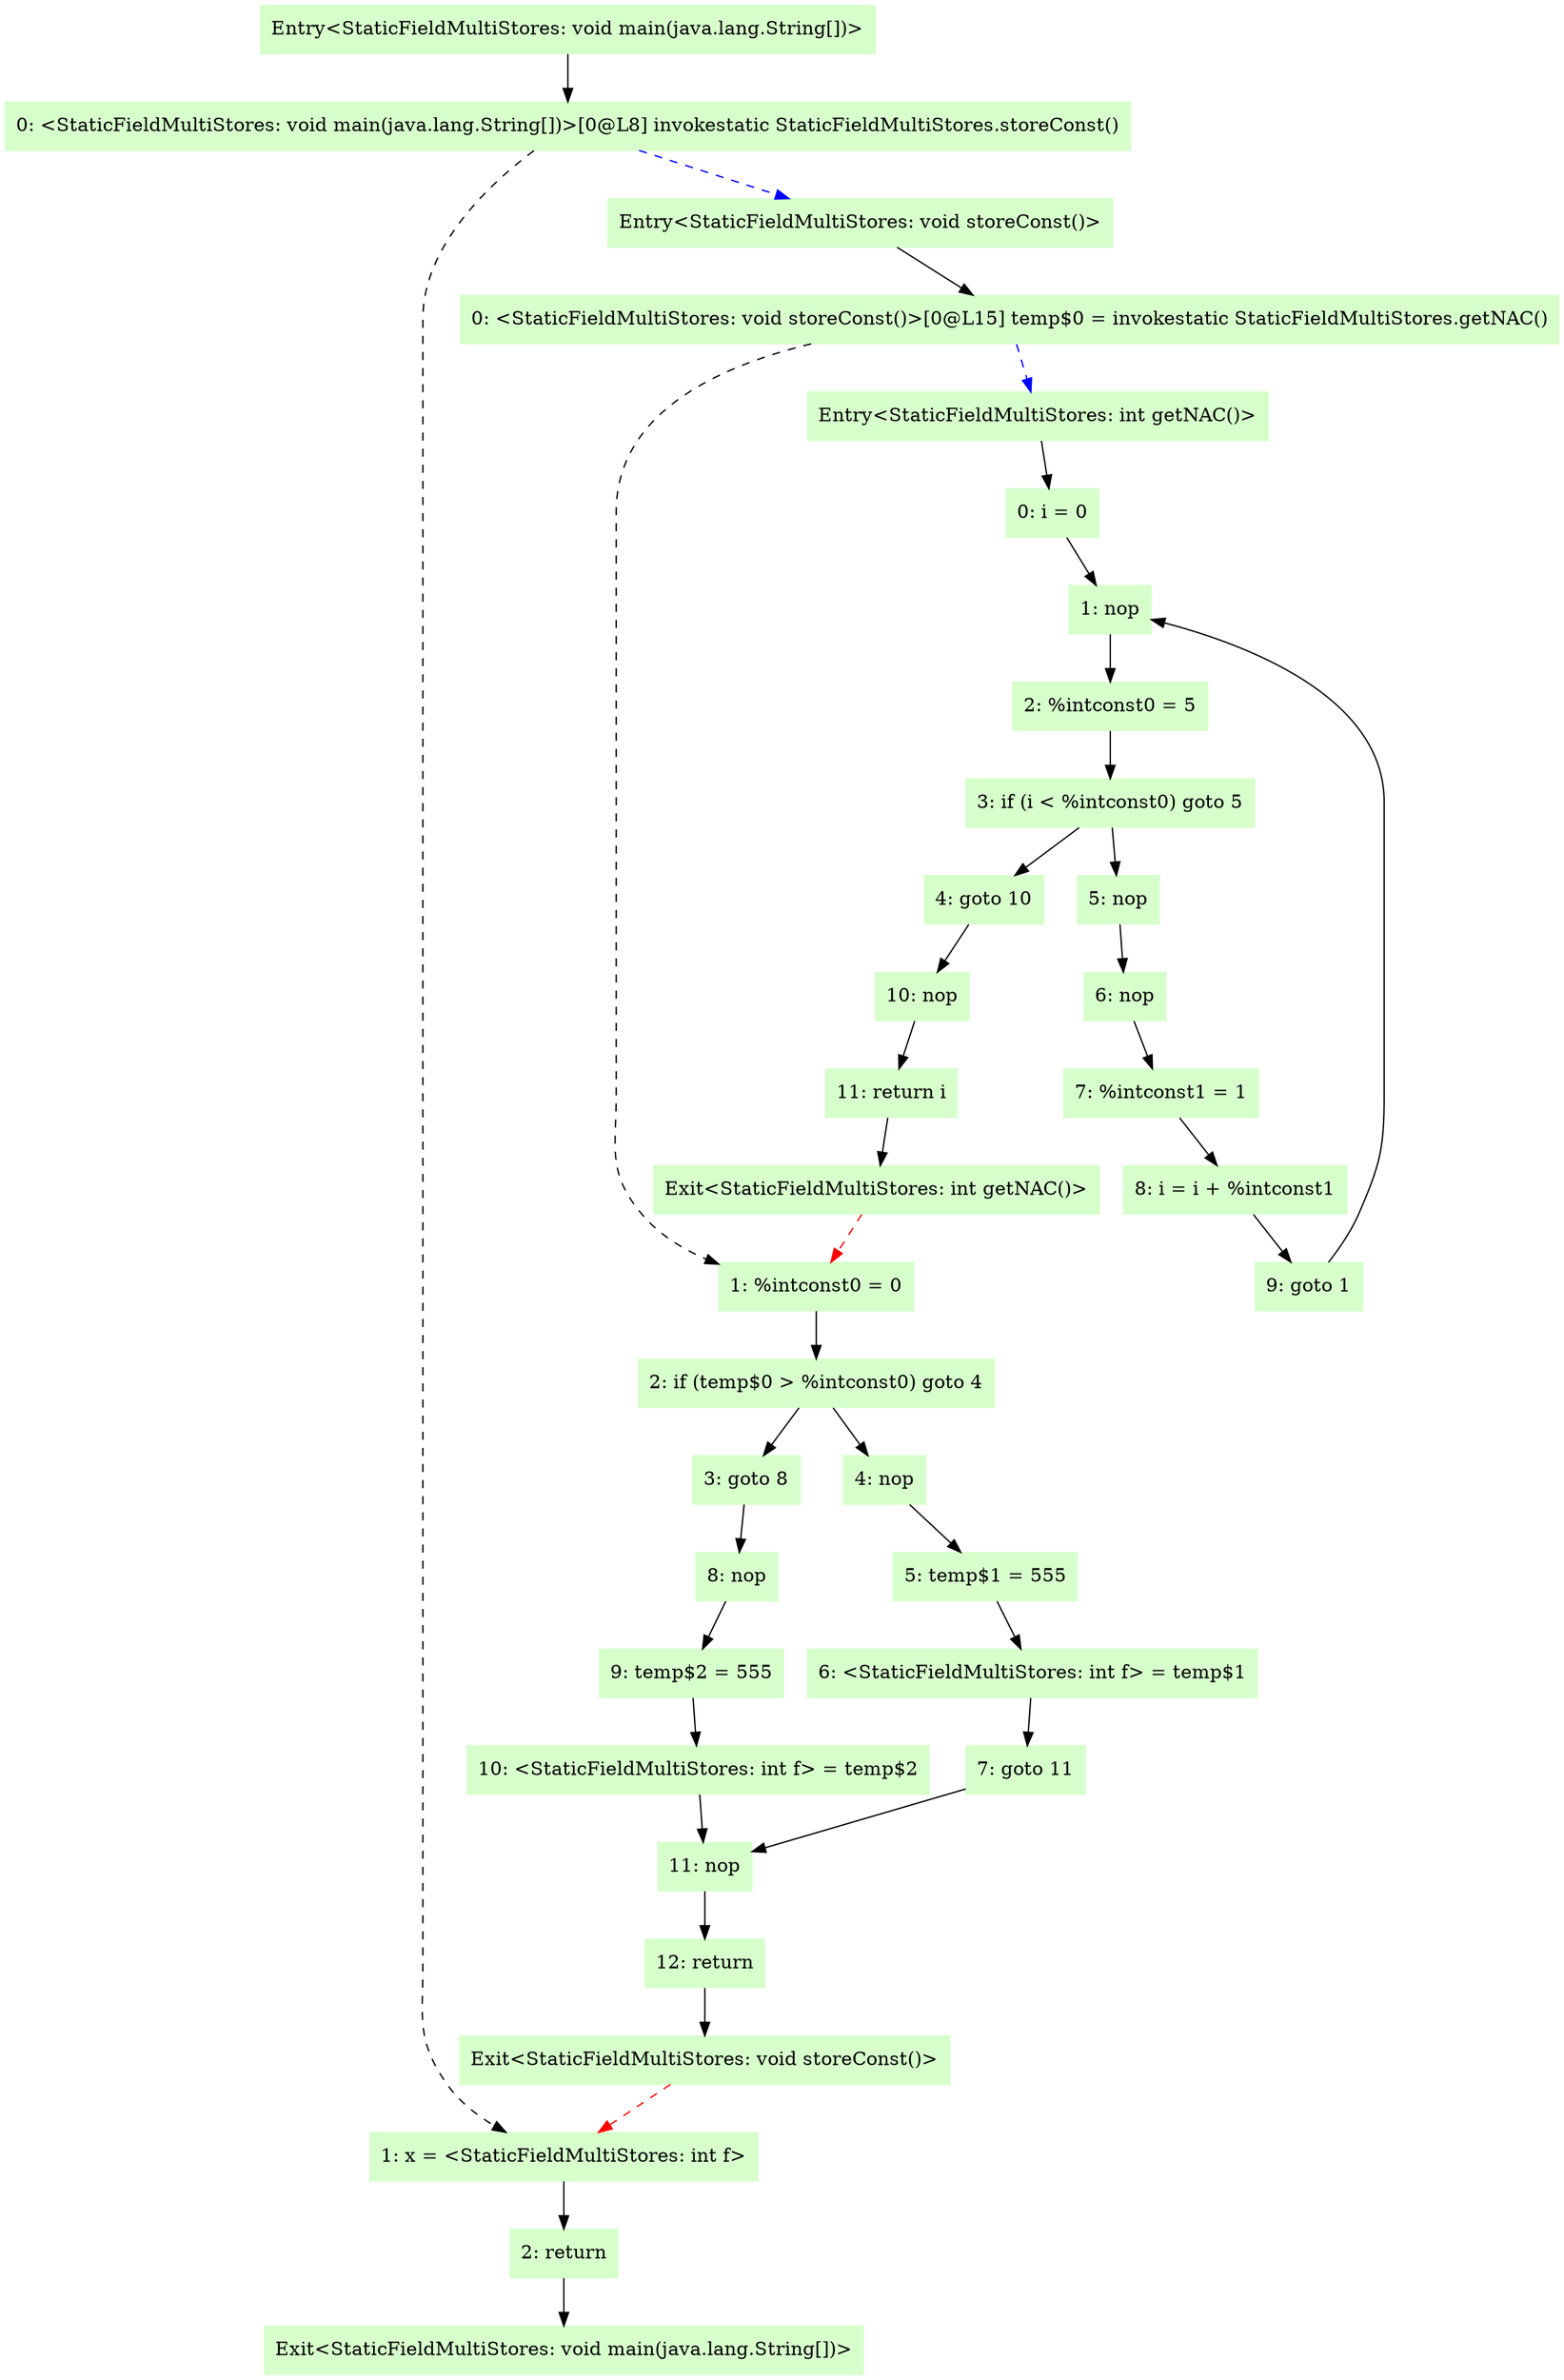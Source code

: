 digraph G {
  node [style=filled,color=".3 .2 1.0",shape=box,];
  "Entry<StaticFieldMultiStores: void main(java.lang.String[])>";
  "0: <StaticFieldMultiStores: void main(java.lang.String[])>[0@L8] invokestatic StaticFieldMultiStores.storeConst()";
  "1: x = <StaticFieldMultiStores: int f>";
  "2: return";
  "Exit<StaticFieldMultiStores: void main(java.lang.String[])>";
  "Entry<StaticFieldMultiStores: void storeConst()>";
  "0: <StaticFieldMultiStores: void storeConst()>[0@L15] temp$0 = invokestatic StaticFieldMultiStores.getNAC()";
  "1: %intconst0 = 0";
  "2: if (temp$0 > %intconst0) goto 4";
  "3: goto 8";
  "4: nop";
  "5: temp$1 = 555";
  "6: <StaticFieldMultiStores: int f> = temp$1";
  "7: goto 11";
  "8: nop";
  "9: temp$2 = 555";
  "10: <StaticFieldMultiStores: int f> = temp$2";
  "11: nop";
  "12: return";
  "Exit<StaticFieldMultiStores: void storeConst()>";
  "Entry<StaticFieldMultiStores: int getNAC()>";
  "0: i = 0";
  "1: nop";
  "2: %intconst0 = 5";
  "3: if (i < %intconst0) goto 5";
  "4: goto 10";
  "5: nop";
  "6: nop";
  "7: %intconst1 = 1";
  "8: i = i + %intconst1";
  "9: goto 1";
  "10: nop";
  "11: return i";
  "Exit<StaticFieldMultiStores: int getNAC()>";
  "Entry<StaticFieldMultiStores: void main(java.lang.String[])>" -> "0: <StaticFieldMultiStores: void main(java.lang.String[])>[0@L8] invokestatic StaticFieldMultiStores.storeConst()" [];
  "0: <StaticFieldMultiStores: void main(java.lang.String[])>[0@L8] invokestatic StaticFieldMultiStores.storeConst()" -> "1: x = <StaticFieldMultiStores: int f>" [style=dashed,];
  "0: <StaticFieldMultiStores: void main(java.lang.String[])>[0@L8] invokestatic StaticFieldMultiStores.storeConst()" -> "Entry<StaticFieldMultiStores: void storeConst()>" [color=blue,style=dashed,];
  "1: x = <StaticFieldMultiStores: int f>" -> "2: return" [];
  "2: return" -> "Exit<StaticFieldMultiStores: void main(java.lang.String[])>" [];
  "Entry<StaticFieldMultiStores: void storeConst()>" -> "0: <StaticFieldMultiStores: void storeConst()>[0@L15] temp$0 = invokestatic StaticFieldMultiStores.getNAC()" [];
  "0: <StaticFieldMultiStores: void storeConst()>[0@L15] temp$0 = invokestatic StaticFieldMultiStores.getNAC()" -> "1: %intconst0 = 0" [style=dashed,];
  "0: <StaticFieldMultiStores: void storeConst()>[0@L15] temp$0 = invokestatic StaticFieldMultiStores.getNAC()" -> "Entry<StaticFieldMultiStores: int getNAC()>" [color=blue,style=dashed,];
  "1: %intconst0 = 0" -> "2: if (temp$0 > %intconst0) goto 4" [];
  "2: if (temp$0 > %intconst0) goto 4" -> "4: nop" [];
  "2: if (temp$0 > %intconst0) goto 4" -> "3: goto 8" [];
  "3: goto 8" -> "8: nop" [];
  "4: nop" -> "5: temp$1 = 555" [];
  "5: temp$1 = 555" -> "6: <StaticFieldMultiStores: int f> = temp$1" [];
  "6: <StaticFieldMultiStores: int f> = temp$1" -> "7: goto 11" [];
  "7: goto 11" -> "11: nop" [];
  "8: nop" -> "9: temp$2 = 555" [];
  "9: temp$2 = 555" -> "10: <StaticFieldMultiStores: int f> = temp$2" [];
  "10: <StaticFieldMultiStores: int f> = temp$2" -> "11: nop" [];
  "11: nop" -> "12: return" [];
  "12: return" -> "Exit<StaticFieldMultiStores: void storeConst()>" [];
  "Exit<StaticFieldMultiStores: void storeConst()>" -> "1: x = <StaticFieldMultiStores: int f>" [color=red,style=dashed,];
  "Entry<StaticFieldMultiStores: int getNAC()>" -> "0: i = 0" [];
  "0: i = 0" -> "1: nop" [];
  "1: nop" -> "2: %intconst0 = 5" [];
  "2: %intconst0 = 5" -> "3: if (i < %intconst0) goto 5" [];
  "3: if (i < %intconst0) goto 5" -> "5: nop" [];
  "3: if (i < %intconst0) goto 5" -> "4: goto 10" [];
  "4: goto 10" -> "10: nop" [];
  "5: nop" -> "6: nop" [];
  "6: nop" -> "7: %intconst1 = 1" [];
  "7: %intconst1 = 1" -> "8: i = i + %intconst1" [];
  "8: i = i + %intconst1" -> "9: goto 1" [];
  "9: goto 1" -> "1: nop" [];
  "10: nop" -> "11: return i" [];
  "11: return i" -> "Exit<StaticFieldMultiStores: int getNAC()>" [];
  "Exit<StaticFieldMultiStores: int getNAC()>" -> "1: %intconst0 = 0" [color=red,style=dashed,];
}
